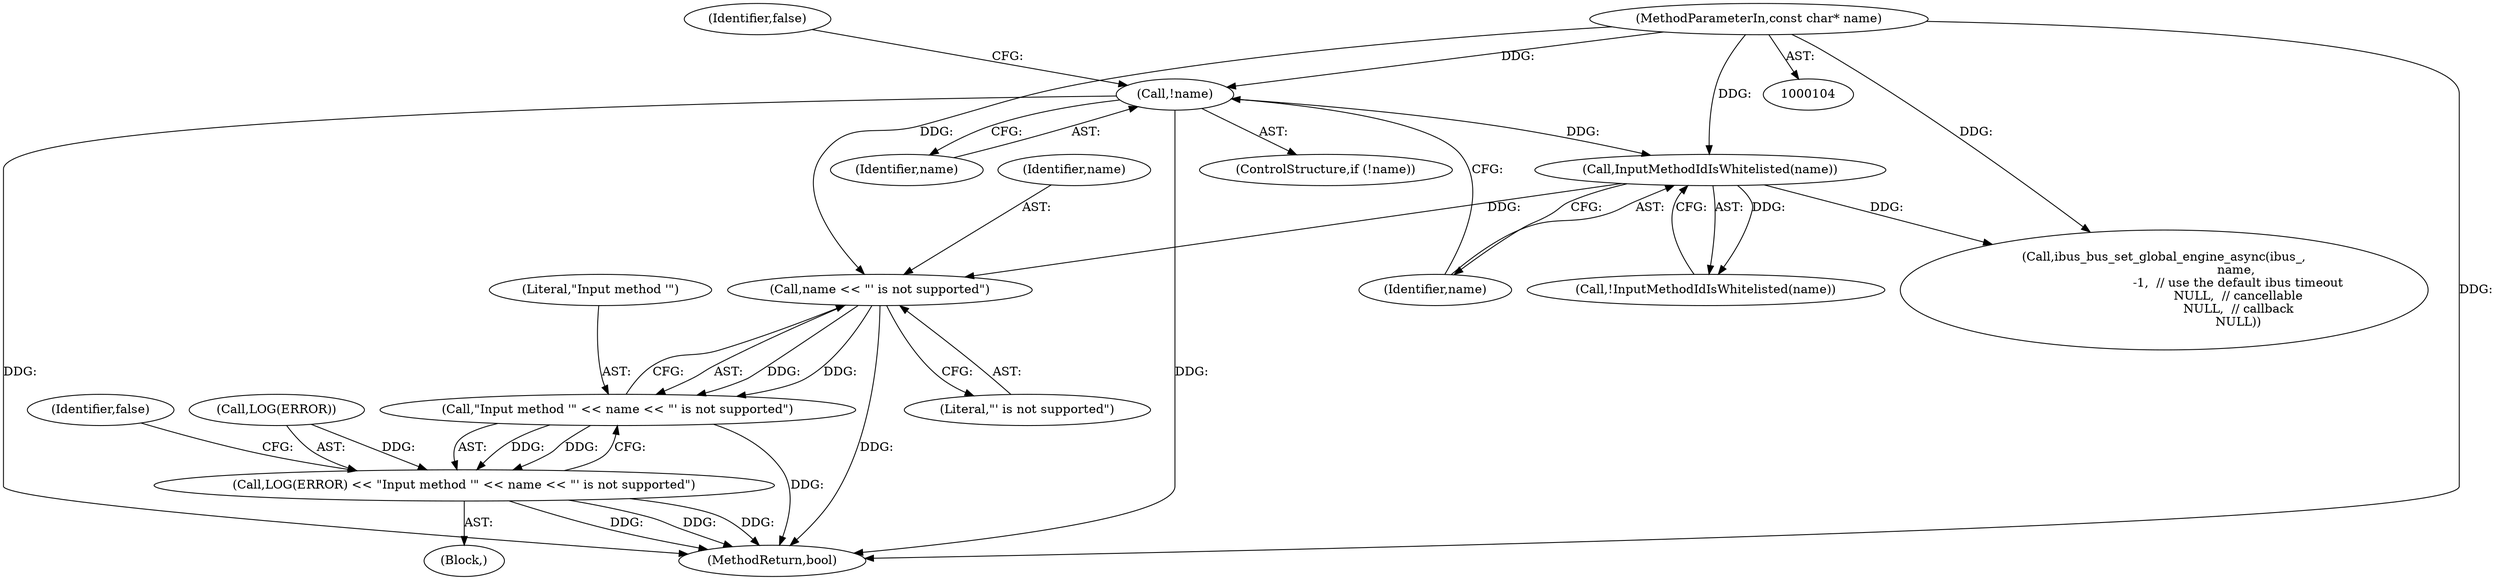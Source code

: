digraph "1_Chrome_dc7b094a338c6c521f918f478e993f0f74bbea0d_43@pointer" {
"1000133" [label="(Call,name << \"' is not supported\")"];
"1000125" [label="(Call,InputMethodIdIsWhitelisted(name))"];
"1000118" [label="(Call,!name)"];
"1000105" [label="(MethodParameterIn,const char* name)"];
"1000131" [label="(Call,\"Input method '\" << name << \"' is not supported\")"];
"1000128" [label="(Call,LOG(ERROR) << \"Input method '\" << name << \"' is not supported\")"];
"1000135" [label="(Literal,\"' is not supported\")"];
"1000133" [label="(Call,name << \"' is not supported\")"];
"1000150" [label="(MethodReturn,bool)"];
"1000117" [label="(ControlStructure,if (!name))"];
"1000124" [label="(Call,!InputMethodIdIsWhitelisted(name))"];
"1000118" [label="(Call,!name)"];
"1000122" [label="(Identifier,false)"];
"1000127" [label="(Block,)"];
"1000134" [label="(Identifier,name)"];
"1000137" [label="(Identifier,false)"];
"1000105" [label="(MethodParameterIn,const char* name)"];
"1000125" [label="(Call,InputMethodIdIsWhitelisted(name))"];
"1000140" [label="(Call,ibus_bus_set_global_engine_async(ibus_,\n                                     name,\n                                      -1,  // use the default ibus timeout\n                                      NULL,  // cancellable\n                                      NULL,  // callback\n                                      NULL))"];
"1000131" [label="(Call,\"Input method '\" << name << \"' is not supported\")"];
"1000129" [label="(Call,LOG(ERROR))"];
"1000126" [label="(Identifier,name)"];
"1000119" [label="(Identifier,name)"];
"1000132" [label="(Literal,\"Input method '\")"];
"1000128" [label="(Call,LOG(ERROR) << \"Input method '\" << name << \"' is not supported\")"];
"1000133" -> "1000131"  [label="AST: "];
"1000133" -> "1000135"  [label="CFG: "];
"1000134" -> "1000133"  [label="AST: "];
"1000135" -> "1000133"  [label="AST: "];
"1000131" -> "1000133"  [label="CFG: "];
"1000133" -> "1000150"  [label="DDG: "];
"1000133" -> "1000131"  [label="DDG: "];
"1000133" -> "1000131"  [label="DDG: "];
"1000125" -> "1000133"  [label="DDG: "];
"1000105" -> "1000133"  [label="DDG: "];
"1000125" -> "1000124"  [label="AST: "];
"1000125" -> "1000126"  [label="CFG: "];
"1000126" -> "1000125"  [label="AST: "];
"1000124" -> "1000125"  [label="CFG: "];
"1000125" -> "1000124"  [label="DDG: "];
"1000118" -> "1000125"  [label="DDG: "];
"1000105" -> "1000125"  [label="DDG: "];
"1000125" -> "1000140"  [label="DDG: "];
"1000118" -> "1000117"  [label="AST: "];
"1000118" -> "1000119"  [label="CFG: "];
"1000119" -> "1000118"  [label="AST: "];
"1000122" -> "1000118"  [label="CFG: "];
"1000126" -> "1000118"  [label="CFG: "];
"1000118" -> "1000150"  [label="DDG: "];
"1000118" -> "1000150"  [label="DDG: "];
"1000105" -> "1000118"  [label="DDG: "];
"1000105" -> "1000104"  [label="AST: "];
"1000105" -> "1000150"  [label="DDG: "];
"1000105" -> "1000140"  [label="DDG: "];
"1000131" -> "1000128"  [label="AST: "];
"1000132" -> "1000131"  [label="AST: "];
"1000128" -> "1000131"  [label="CFG: "];
"1000131" -> "1000150"  [label="DDG: "];
"1000131" -> "1000128"  [label="DDG: "];
"1000131" -> "1000128"  [label="DDG: "];
"1000128" -> "1000127"  [label="AST: "];
"1000129" -> "1000128"  [label="AST: "];
"1000137" -> "1000128"  [label="CFG: "];
"1000128" -> "1000150"  [label="DDG: "];
"1000128" -> "1000150"  [label="DDG: "];
"1000128" -> "1000150"  [label="DDG: "];
"1000129" -> "1000128"  [label="DDG: "];
}
